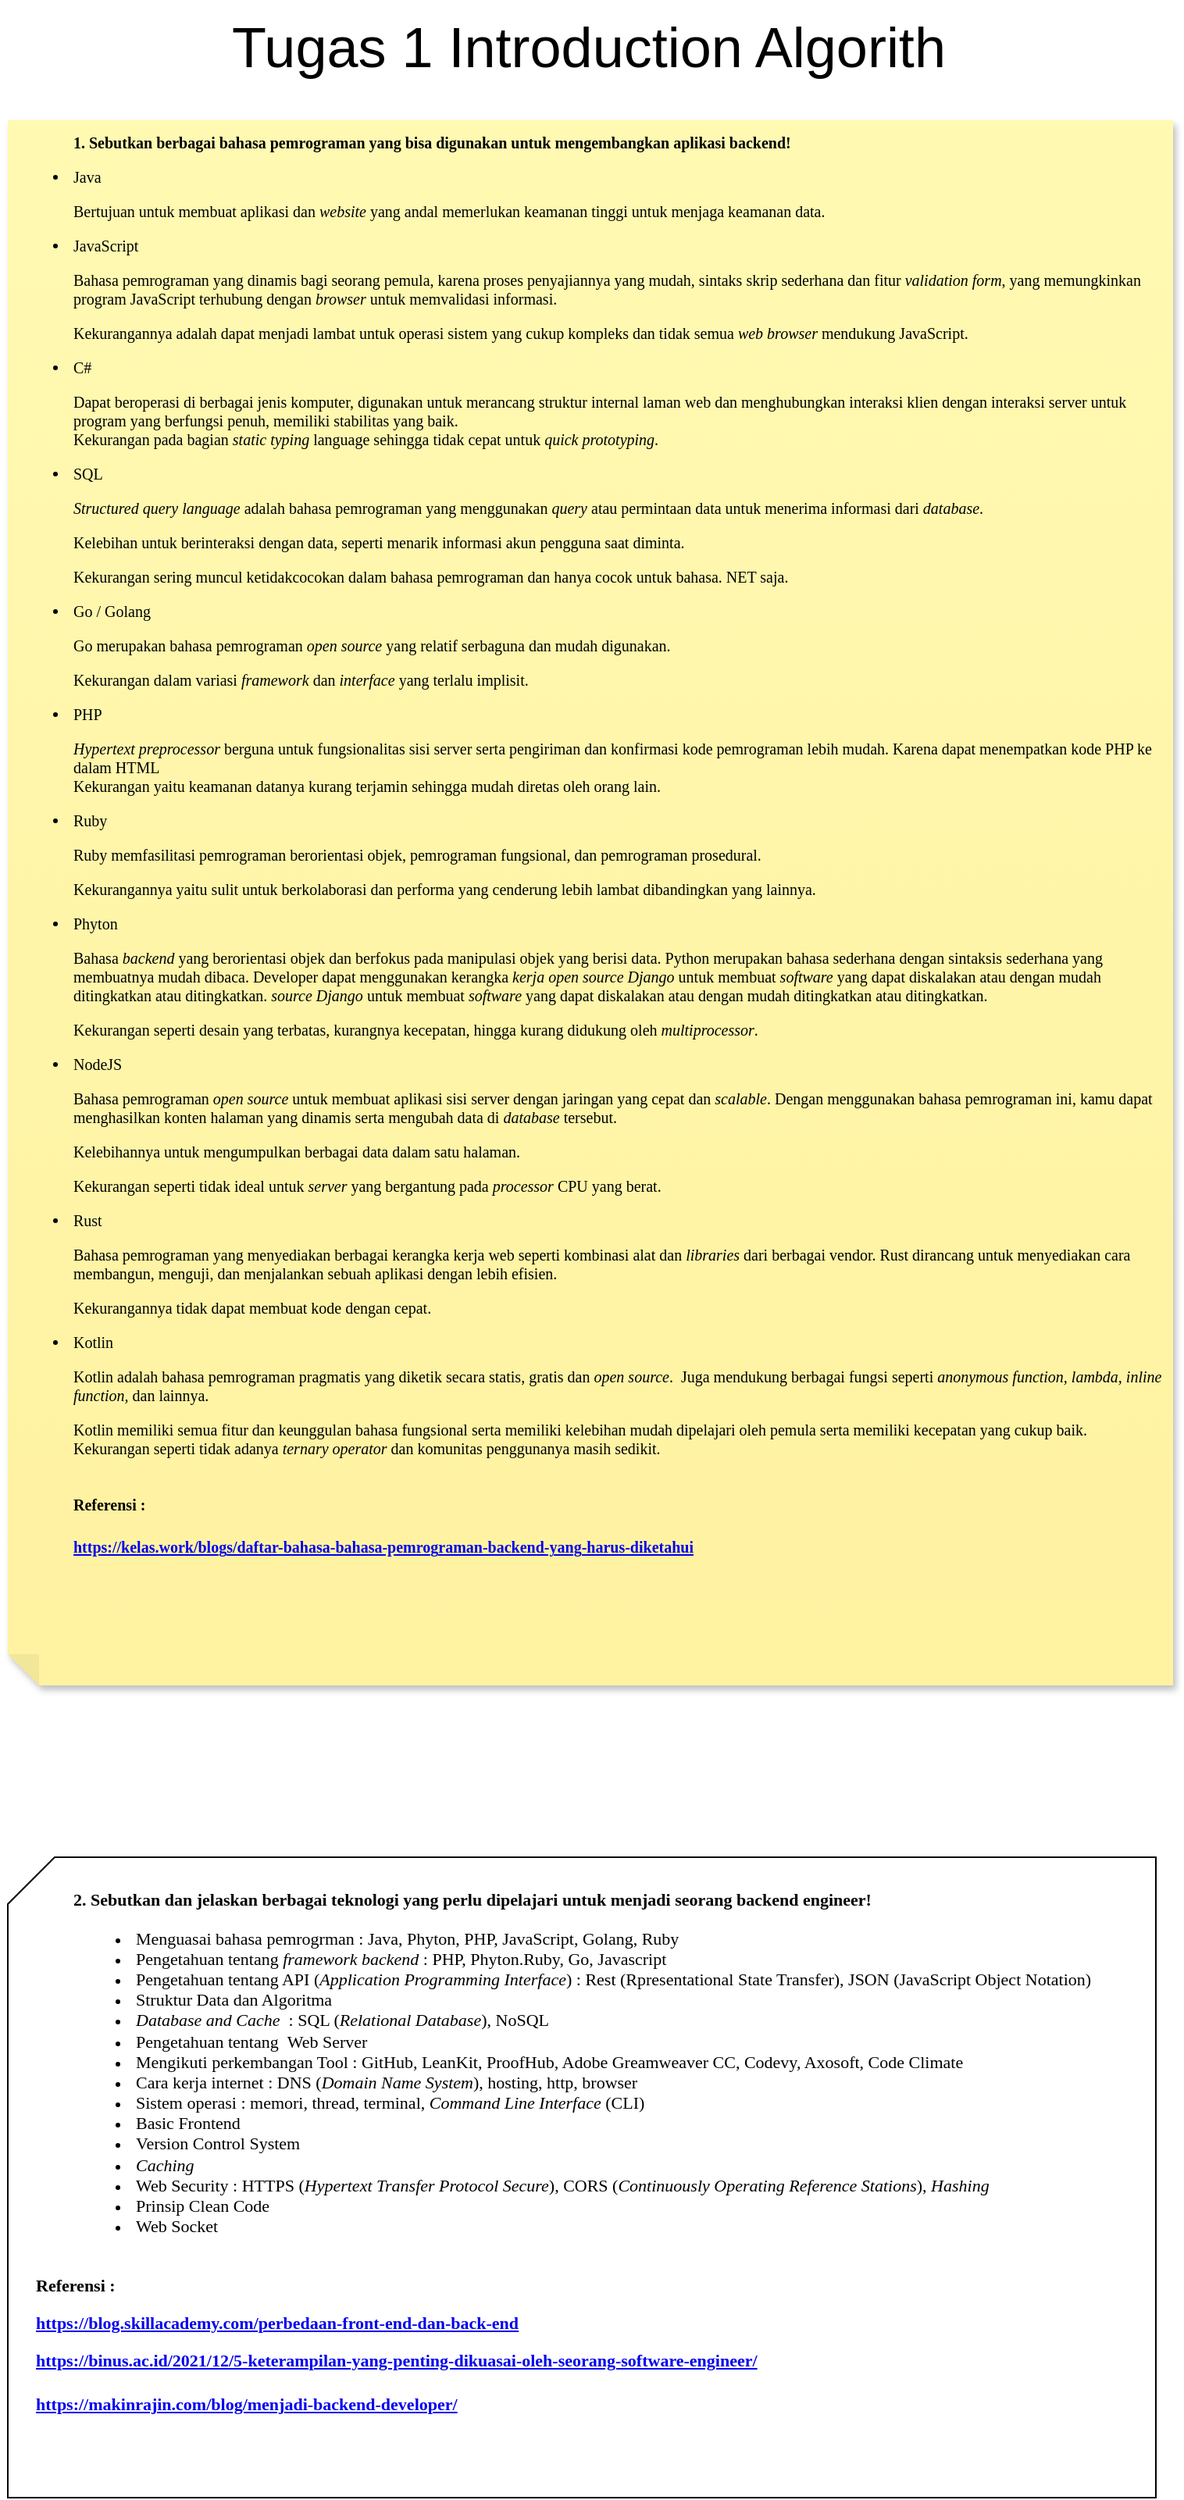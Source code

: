 <mxfile version="21.6.9" type="github">
  <diagram name="Halaman-1" id="sULDYDgB5De0UTiafrHM">
    <mxGraphModel dx="1202" dy="846" grid="1" gridSize="10" guides="1" tooltips="1" connect="1" arrows="1" fold="1" page="1" pageScale="1" pageWidth="827" pageHeight="1169" math="0" shadow="0">
      <root>
        <mxCell id="0" />
        <mxCell id="1" parent="0" />
        <mxCell id="Q0Hcy1KL047lVdsbwjJ6-1" value="&lt;font style=&quot;font-size: 36px;&quot;&gt;Tugas 1 Introduction Algorith&lt;/font&gt;" style="text;strokeColor=none;align=center;fillColor=none;html=1;verticalAlign=middle;whiteSpace=wrap;rounded=0;" parent="1" vertex="1">
          <mxGeometry x="169" y="41" width="490" height="60" as="geometry" />
        </mxCell>
        <mxCell id="Q0Hcy1KL047lVdsbwjJ6-2" value="&lt;blockquote style=&quot;margin: 0 0 0 40px; border: none; padding: 0px;&quot;&gt;&lt;b style=&quot;font-size: 10px; font-family: &amp;quot;Times New Roman&amp;quot;; background-color: initial;&quot;&gt;1. Sebutkan berbagai bahasa pemrograman yang bisa digunakan untuk mengembangkan aplikasi backend!&lt;/b&gt;&lt;/blockquote&gt;&lt;div style=&quot;font-size: 10px;&quot;&gt;&lt;ul style=&quot;&quot;&gt;&lt;li&gt;&lt;font style=&quot;font-size: 10px;&quot; face=&quot;Times New Roman&quot;&gt;Java&lt;/font&gt;&lt;/li&gt;&lt;/ul&gt;&lt;/div&gt;&lt;blockquote style=&quot;margin: 0px 0px 0px 40px; border: none; padding: 0px; font-size: 10px;&quot;&gt;&lt;div style=&quot;&quot;&gt;&lt;div style=&quot;&quot;&gt;&lt;p style=&quot;margin-bottom: 0.0pt; background-image: initial; background-position: initial; background-size: initial; background-repeat: initial; background-attachment: initial; background-origin: initial; background-clip: initial;&quot; class=&quot;MsoNormal&quot;&gt;&lt;font style=&quot;font-size: 10px;&quot; face=&quot;Times New Roman&quot;&gt;Bertujuan untuk membuat aplikasi dan&amp;nbsp;&lt;i&gt;website&lt;/i&gt;&amp;nbsp;yang andal memerlukan keamanan tinggi untuk menjaga keamanan data.&lt;/font&gt;&lt;/p&gt;&lt;/div&gt;&lt;/div&gt;&lt;/blockquote&gt;&lt;div style=&quot;font-size: 10px;&quot;&gt;&lt;ul style=&quot;&quot;&gt;&lt;li&gt;&lt;font style=&quot;font-size: 10px;&quot; face=&quot;Times New Roman&quot;&gt;JavaScript&lt;/font&gt;&lt;/li&gt;&lt;/ul&gt;&lt;/div&gt;&lt;blockquote style=&quot;margin: 0px 0px 0px 40px; border: none; padding: 0px; font-size: 10px;&quot;&gt;&lt;div style=&quot;&quot;&gt;&lt;div style=&quot;&quot;&gt;&lt;p style=&quot;margin-bottom: 0.0pt; background-image: initial; background-position: initial; background-size: initial; background-repeat: initial; background-attachment: initial; background-origin: initial; background-clip: initial;&quot; class=&quot;MsoNormal&quot;&gt;&lt;font face=&quot;Times New Roman&quot; style=&quot;font-size: 10px;&quot;&gt;&lt;font style=&quot;font-size: 10px;&quot;&gt;Bahasa pemrograman yang dinamis bagi seorang pemula, karena proses penyajiannya yang mudah,&amp;nbsp;sintaks skrip sederhana dan fitur&amp;nbsp;&lt;i&gt;validation form&lt;/i&gt;, yang memungkinkan program JavaScript terhubung dengan&amp;nbsp;&lt;i&gt;browser&lt;/i&gt;&amp;nbsp;untuk&amp;nbsp;&lt;/font&gt;&lt;span style=&quot;background-color: initial;&quot;&gt;memvalidasi informasi.&amp;nbsp;&lt;/span&gt;&lt;/font&gt;&lt;/p&gt;&lt;/div&gt;&lt;/div&gt;&lt;/blockquote&gt;&lt;blockquote style=&quot;margin: 0px 0px 0px 40px; border: none; padding: 0px; font-size: 10px;&quot;&gt;&lt;div style=&quot;&quot;&gt;&lt;div style=&quot;&quot;&gt;&lt;p style=&quot;margin-bottom: 0.0pt; background-image: initial; background-position: initial; background-size: initial; background-repeat: initial; background-attachment: initial; background-origin: initial; background-clip: initial;&quot; class=&quot;MsoNormal&quot;&gt;&lt;font style=&quot;font-size: 10px;&quot; face=&quot;Times New Roman&quot;&gt;&lt;span style=&quot;background-color: initial;&quot;&gt;Kekurangannya adalah dapat menjadi lambat untuk operasi sistem yang cukup kompleks dan tidak semua&amp;nbsp;&lt;/span&gt;&lt;i style=&quot;background-color: initial;&quot;&gt;web browser&lt;/i&gt;&lt;span style=&quot;background-color: initial;&quot;&gt;&amp;nbsp;mendukung JavaScript.&lt;/span&gt;&lt;/font&gt;&lt;/p&gt;&lt;/div&gt;&lt;/div&gt;&lt;/blockquote&gt;&lt;div style=&quot;font-size: 10px;&quot;&gt;&lt;ul style=&quot;&quot;&gt;&lt;li&gt;&lt;font style=&quot;font-size: 10px;&quot; face=&quot;Times New Roman&quot;&gt;C#&lt;/font&gt;&lt;/li&gt;&lt;/ul&gt;&lt;/div&gt;&lt;blockquote style=&quot;margin: 0px 0px 0px 40px; border: none; padding: 0px; font-size: 10px;&quot;&gt;&lt;div style=&quot;&quot;&gt;&lt;div style=&quot;&quot;&gt;&lt;p style=&quot;margin-bottom: 0.0pt; background-image: initial; background-position: initial; background-size: initial; background-repeat: initial; background-attachment: initial; background-origin: initial; background-clip: initial;&quot; class=&quot;MsoNormal&quot;&gt;&lt;font style=&quot;font-size: 10px;&quot; face=&quot;Times New Roman&quot;&gt;Dapat beroperasi di berbagai jenis komputer, digunakan untuk merancang struktur internal laman web dan menghubungkan interaksi klien dengan interaksi server untuk program yang berfungsi penuh, memiliki stabilitas yang baik.&lt;/font&gt;&lt;/p&gt;&lt;/div&gt;&lt;/div&gt;&lt;/blockquote&gt;&lt;blockquote style=&quot;margin: 0px 0px 0px 40px; border: none; padding: 0px; font-size: 10px;&quot;&gt;&lt;div style=&quot;&quot;&gt;&lt;div style=&quot;&quot;&gt;&lt;font style=&quot;font-size: 10px;&quot; face=&quot;Times New Roman&quot;&gt;&lt;span style=&quot;line-height: 115%;&quot;&gt;Kekurangan pada bagian&amp;nbsp;&lt;i&gt;static typing&lt;/i&gt;&amp;nbsp;language sehingga tidak cepat untuk&amp;nbsp;&lt;i&gt;quick prototyping&lt;/i&gt;.&lt;/span&gt;&lt;/font&gt;&lt;/div&gt;&lt;/div&gt;&lt;/blockquote&gt;&lt;div style=&quot;font-size: 10px;&quot;&gt;&lt;ul style=&quot;&quot;&gt;&lt;li&gt;&lt;font style=&quot;font-size: 10px;&quot; face=&quot;Times New Roman&quot;&gt;SQL&lt;/font&gt;&lt;/li&gt;&lt;/ul&gt;&lt;/div&gt;&lt;blockquote style=&quot;margin: 0px 0px 0px 40px; border: none; padding: 0px; font-size: 10px;&quot;&gt;&lt;div style=&quot;&quot;&gt;&lt;div style=&quot;&quot;&gt;&lt;p style=&quot;margin-bottom: 0.0pt; background-image: initial; background-position: initial; background-size: initial; background-repeat: initial; background-attachment: initial; background-origin: initial; background-clip: initial;&quot; class=&quot;MsoNormal&quot;&gt;&lt;font style=&quot;font-size: 10px;&quot; face=&quot;Times New Roman&quot;&gt;&lt;i&gt;Structured query language&lt;/i&gt;&lt;span style=&quot;line-height: 115%;&quot;&gt;&amp;nbsp;adalah bahasa pemrograman yang menggunakan&amp;nbsp;&lt;i&gt;query&lt;/i&gt;&amp;nbsp;atau permintaan data untuk menerima informasi dari&amp;nbsp;&lt;i&gt;database&lt;/i&gt;.&amp;nbsp;&lt;/span&gt;&lt;/font&gt;&lt;/p&gt;&lt;/div&gt;&lt;/div&gt;&lt;/blockquote&gt;&lt;blockquote style=&quot;margin: 0px 0px 0px 40px; border: none; padding: 0px; font-size: 10px;&quot;&gt;&lt;div style=&quot;&quot;&gt;&lt;div style=&quot;&quot;&gt;&lt;p style=&quot;margin-bottom: 0.0pt; background-image: initial; background-position: initial; background-size: initial; background-repeat: initial; background-attachment: initial; background-origin: initial; background-clip: initial;&quot; class=&quot;MsoNormal&quot;&gt;&lt;span style=&quot;line-height: 115%;&quot;&gt;&lt;font style=&quot;font-size: 10px;&quot; face=&quot;Times New Roman&quot;&gt;Kelebihan untuk berinteraksi dengan data, seperti menarik informasi akun pengguna saat diminta.&amp;nbsp;&lt;/font&gt;&lt;/span&gt;&lt;/p&gt;&lt;/div&gt;&lt;/div&gt;&lt;/blockquote&gt;&lt;blockquote style=&quot;margin: 0px 0px 0px 40px; border: none; padding: 0px; font-size: 10px;&quot;&gt;&lt;div style=&quot;&quot;&gt;&lt;div style=&quot;&quot;&gt;&lt;p style=&quot;margin-bottom: 0.0pt; background-image: initial; background-position: initial; background-size: initial; background-repeat: initial; background-attachment: initial; background-origin: initial; background-clip: initial;&quot; class=&quot;MsoNormal&quot;&gt;&lt;span style=&quot;line-height: 115%;&quot;&gt;&lt;font style=&quot;font-size: 10px;&quot; face=&quot;Times New Roman&quot;&gt;Kekurangan sering muncul ketidakcocokan dalam bahasa pemrograman dan hanya cocok untuk bahasa. NET saja.&lt;/font&gt;&lt;/span&gt;&lt;/p&gt;&lt;/div&gt;&lt;/div&gt;&lt;/blockquote&gt;&lt;div style=&quot;font-size: 10px;&quot;&gt;&lt;ul style=&quot;&quot;&gt;&lt;li&gt;&lt;font style=&quot;font-size: 10px;&quot; face=&quot;Times New Roman&quot;&gt;Go / Golang&lt;/font&gt;&lt;/li&gt;&lt;/ul&gt;&lt;/div&gt;&lt;blockquote style=&quot;margin: 0px 0px 0px 40px; border: none; padding: 0px; font-size: 10px;&quot;&gt;&lt;div style=&quot;&quot;&gt;&lt;div style=&quot;&quot;&gt;&lt;p style=&quot;margin-bottom: 0.0pt; background-image: initial; background-position: initial; background-size: initial; background-repeat: initial; background-attachment: initial; background-origin: initial; background-clip: initial;&quot; class=&quot;MsoNormal&quot;&gt;&lt;font style=&quot;font-size: 10px;&quot; face=&quot;Times New Roman&quot;&gt;Go merupakan bahasa pemrograman &lt;i&gt;open source&lt;/i&gt; yang relatif serbaguna dan mudah digunakan.&lt;/font&gt;&lt;/p&gt;&lt;/div&gt;&lt;/div&gt;&lt;/blockquote&gt;&lt;blockquote style=&quot;margin: 0px 0px 0px 40px; border: none; padding: 0px; font-size: 10px;&quot;&gt;&lt;div style=&quot;&quot;&gt;&lt;div style=&quot;&quot;&gt;&lt;p style=&quot;margin-bottom: 0.0pt; background-image: initial; background-position: initial; background-size: initial; background-repeat: initial; background-attachment: initial; background-origin: initial; background-clip: initial;&quot; class=&quot;MsoNormal&quot;&gt;&lt;span style=&quot;line-height: 115%;&quot;&gt;&lt;font style=&quot;font-size: 10px;&quot; face=&quot;Times New Roman&quot;&gt;Kekurangan dalam variasi&amp;nbsp;&lt;i style=&quot;&quot;&gt;framework&lt;/i&gt; dan &lt;i style=&quot;&quot;&gt;interface&lt;/i&gt; yang terlalu implisit.&lt;/font&gt;&lt;/span&gt;&lt;/p&gt;&lt;/div&gt;&lt;/div&gt;&lt;/blockquote&gt;&lt;div style=&quot;font-size: 10px;&quot;&gt;&lt;ul style=&quot;&quot;&gt;&lt;li&gt;&lt;font style=&quot;font-size: 10px;&quot; face=&quot;Times New Roman&quot;&gt;PHP&lt;/font&gt;&lt;/li&gt;&lt;/ul&gt;&lt;/div&gt;&lt;blockquote style=&quot;margin: 0px 0px 0px 40px; border: none; padding: 0px; font-size: 10px;&quot;&gt;&lt;div style=&quot;&quot;&gt;&lt;div style=&quot;&quot;&gt;&lt;p style=&quot;margin-bottom: 0.0pt; background-image: initial; background-position: initial; background-size: initial; background-repeat: initial; background-attachment: initial; background-origin: initial; background-clip: initial;&quot; class=&quot;MsoNormal&quot;&gt;&lt;font face=&quot;Times New Roman&quot; style=&quot;font-size: 10px;&quot;&gt;&lt;i&gt;Hypertext preprocessor&lt;/i&gt;&lt;span style=&quot;line-height: 115%;&quot;&gt; berguna untuk fungsionalitas sisi server serta pengiriman dan konfirmasi kode pemrograman lebih mudah. Karena dapat menempatkan kode PHP ke dalam HTML&lt;/span&gt;&lt;/font&gt;&lt;/p&gt;&lt;/div&gt;&lt;/div&gt;&lt;/blockquote&gt;&lt;blockquote style=&quot;margin: 0px 0px 0px 40px; border: none; padding: 0px; font-size: 10px;&quot;&gt;&lt;div style=&quot;&quot;&gt;&lt;div style=&quot;&quot;&gt;&lt;font face=&quot;Times New Roman&quot; style=&quot;font-size: 10px;&quot;&gt;&lt;span style=&quot;line-height: 115%;&quot;&gt;Kekurangan yaitu keamanan datanya kurang terjamin sehingga mudah diretas oleh orang lain.&lt;/span&gt;&lt;/font&gt;&lt;/div&gt;&lt;/div&gt;&lt;/blockquote&gt;&lt;div style=&quot;font-size: 10px;&quot;&gt;&lt;ul style=&quot;&quot;&gt;&lt;li&gt;&lt;font style=&quot;font-size: 10px;&quot; face=&quot;Times New Roman&quot;&gt;Ruby&lt;/font&gt;&lt;/li&gt;&lt;/ul&gt;&lt;/div&gt;&lt;blockquote style=&quot;margin: 0px 0px 0px 40px; border: none; padding: 0px; font-size: 10px;&quot;&gt;&lt;div style=&quot;&quot;&gt;&lt;div style=&quot;&quot;&gt;&lt;p style=&quot;margin-bottom: 0.0pt; background-image: initial; background-position: initial; background-size: initial; background-repeat: initial; background-attachment: initial; background-origin: initial; background-clip: initial;&quot; class=&quot;MsoNormal&quot;&gt;&lt;font face=&quot;Times New Roman&quot; style=&quot;font-size: 10px;&quot;&gt;Ruby memfasilitasi pemrograman berorientasi objek, pemrograman fungsional, dan pemrograman prosedural. &lt;/font&gt;&lt;/p&gt;&lt;/div&gt;&lt;/div&gt;&lt;/blockquote&gt;&lt;blockquote style=&quot;margin: 0px 0px 0px 40px; border: none; padding: 0px; font-size: 10px;&quot;&gt;&lt;div style=&quot;&quot;&gt;&lt;div style=&quot;&quot;&gt;&lt;p style=&quot;margin-bottom: 0.0pt; background-image: initial; background-position: initial; background-size: initial; background-repeat: initial; background-attachment: initial; background-origin: initial; background-clip: initial;&quot; class=&quot;MsoNormal&quot;&gt;&lt;span style=&quot;line-height: 115%;&quot;&gt;&lt;font face=&quot;Times New Roman&quot; style=&quot;font-size: 10px;&quot;&gt;Kekurangannya yaitu sulit untuk berkolaborasi dan performa yang cenderung lebih lambat dibandingkan yang lainnya.&lt;/font&gt;&lt;/span&gt;&lt;/p&gt;&lt;/div&gt;&lt;/div&gt;&lt;/blockquote&gt;&lt;div style=&quot;font-size: 10px;&quot;&gt;&lt;ul style=&quot;&quot;&gt;&lt;li&gt;&lt;font style=&quot;font-size: 10px;&quot; face=&quot;Times New Roman&quot;&gt;Phyton&lt;/font&gt;&lt;/li&gt;&lt;/ul&gt;&lt;/div&gt;&lt;blockquote style=&quot;margin: 0px 0px 0px 40px; border: none; padding: 0px; font-size: 10px;&quot;&gt;&lt;div style=&quot;&quot;&gt;&lt;div style=&quot;&quot;&gt;&lt;p style=&quot;background-image: initial; background-position: initial; background-size: initial; background-repeat: initial; background-attachment: initial; background-origin: initial; background-clip: initial;&quot; class=&quot;MsoNormal&quot;&gt;&lt;font face=&quot;Times New Roman&quot; style=&quot;font-size: 10px;&quot;&gt;&lt;font style=&quot;font-size: 10px;&quot;&gt;Bahasa&amp;nbsp;&lt;i&gt;backend &lt;/i&gt;yang berorientasi objek dan berfokus pada manipulasi objek yang berisi data. Python merupakan bahasa sederhana dengan sintaksis sederhana yang membuatnya mudah dibaca. Developer dapat menggunakan kerangka &lt;/font&gt;&lt;font style=&quot;font-size: 10px;&quot;&gt;&lt;i&gt;kerja open source Django&lt;/i&gt; untuk membuat &lt;i&gt;software&amp;nbsp;&lt;/i&gt;yang dapat diskalakan atau dengan mudah ditingkatkan atau ditingkatkan.&amp;nbsp;&lt;/font&gt;&lt;i style=&quot;background-color: initial;&quot;&gt;source Django&lt;/i&gt;&lt;span style=&quot;background-color: initial;&quot;&gt; untuk membuat &lt;/span&gt;&lt;i style=&quot;background-color: initial;&quot;&gt;software&amp;nbsp;&lt;/i&gt;&lt;span style=&quot;background-color: initial;&quot;&gt;yang dapat diskalakan atau dengan mudah ditingkatkan atau ditingkatkan.&lt;/span&gt;&lt;/font&gt;&lt;/p&gt;&lt;/div&gt;&lt;/div&gt;&lt;/blockquote&gt;&lt;blockquote style=&quot;margin: 0px 0px 0px 40px; border: none; padding: 0px; font-size: 10px;&quot;&gt;&lt;div style=&quot;&quot;&gt;&lt;div style=&quot;&quot;&gt;&lt;font face=&quot;Times New Roman&quot; style=&quot;font-size: 10px;&quot;&gt;&lt;span style=&quot;line-height: 115%;&quot;&gt;Kekurangan seperti desain yang terbatas, kurangnya kecepatan, hingga kurang didukung oleh &lt;i&gt;multiprocessor&lt;/i&gt;.&lt;/span&gt;&lt;/font&gt;&lt;/div&gt;&lt;/div&gt;&lt;/blockquote&gt;&lt;div style=&quot;font-size: 10px;&quot;&gt;&lt;ul style=&quot;&quot;&gt;&lt;li&gt;&lt;font style=&quot;font-size: 10px;&quot; face=&quot;Times New Roman&quot;&gt;NodeJS&lt;/font&gt;&lt;/li&gt;&lt;/ul&gt;&lt;/div&gt;&lt;blockquote style=&quot;margin: 0px 0px 0px 40px; border: none; padding: 0px; font-size: 10px;&quot;&gt;&lt;div style=&quot;&quot;&gt;&lt;div style=&quot;&quot;&gt;&lt;p style=&quot;margin-bottom: 0.0pt; background-image: initial; background-position: initial; background-size: initial; background-repeat: initial; background-attachment: initial; background-origin: initial; background-clip: initial;&quot; class=&quot;MsoNormal&quot;&gt;&lt;font face=&quot;Times New Roman&quot; style=&quot;font-size: 10px;&quot;&gt;Bahasa pemrograman &lt;i&gt;open source&lt;/i&gt; untuk membuat aplikasi sisi server dengan jaringan yang cepat dan &lt;i&gt;scalable&lt;/i&gt;. Dengan menggunakan bahasa pemrograman ini, kamu dapat menghasilkan konten halaman yang dinamis serta mengubah data di &lt;i&gt;database&lt;/i&gt; tersebut.&lt;/font&gt;&lt;/p&gt;&lt;/div&gt;&lt;/div&gt;&lt;/blockquote&gt;&lt;blockquote style=&quot;margin: 0px 0px 0px 40px; border: none; padding: 0px; font-size: 10px;&quot;&gt;&lt;div style=&quot;&quot;&gt;&lt;div style=&quot;&quot;&gt;&lt;p style=&quot;margin-bottom: 0.0pt; background-image: initial; background-position: initial; background-size: initial; background-repeat: initial; background-attachment: initial; background-origin: initial; background-clip: initial;&quot; class=&quot;MsoNormal&quot;&gt;&lt;span style=&quot;line-height: 115%;&quot;&gt;&lt;font face=&quot;Times New Roman&quot; style=&quot;font-size: 10px;&quot;&gt;Kelebihannya untuk mengumpulkan berbagai data dalam satu halaman.&lt;/font&gt;&lt;/span&gt;&lt;/p&gt;&lt;/div&gt;&lt;/div&gt;&lt;/blockquote&gt;&lt;blockquote style=&quot;margin: 0px 0px 0px 40px; border: none; padding: 0px; font-size: 10px;&quot;&gt;&lt;div style=&quot;&quot;&gt;&lt;div style=&quot;&quot;&gt;&lt;p style=&quot;margin-bottom: 0.0pt; background-image: initial; background-position: initial; background-size: initial; background-repeat: initial; background-attachment: initial; background-origin: initial; background-clip: initial;&quot; class=&quot;MsoNormal&quot;&gt;&lt;span style=&quot;line-height: 115%;&quot;&gt;&lt;font face=&quot;Times New Roman&quot; style=&quot;font-size: 10px;&quot;&gt;Kekurangan seperti tidak ideal untuk &lt;i&gt;server&lt;/i&gt; yang bergantung pada &lt;i&gt;processor&lt;/i&gt; CPU yang berat.&lt;/font&gt;&lt;/span&gt;&lt;/p&gt;&lt;/div&gt;&lt;/div&gt;&lt;/blockquote&gt;&lt;div style=&quot;font-size: 10px;&quot;&gt;&lt;ul style=&quot;&quot;&gt;&lt;li&gt;&lt;font face=&quot;Times New Roman&quot; style=&quot;font-size: 10px;&quot;&gt;&lt;span style=&quot;background-color: initial;&quot;&gt;Rust&lt;/span&gt;&lt;br&gt;&lt;/font&gt;&lt;/li&gt;&lt;/ul&gt;&lt;/div&gt;&lt;blockquote style=&quot;margin: 0px 0px 0px 40px; border: none; padding: 0px; font-size: 10px;&quot;&gt;&lt;div style=&quot;&quot;&gt;&lt;div style=&quot;&quot;&gt;&lt;p style=&quot;margin-bottom: 0.0pt; background-image: initial; background-position: initial; background-size: initial; background-repeat: initial; background-attachment: initial; background-origin: initial; background-clip: initial;&quot; class=&quot;MsoNormal&quot;&gt;&lt;font face=&quot;Times New Roman&quot; style=&quot;font-size: 10px;&quot;&gt;Bahasa pemrograman yang menyediakan berbagai kerangka kerja web seperti kombinasi alat dan &lt;i&gt;libraries&lt;/i&gt; dari berbagai vendor. Rust dirancang untuk menyediakan cara membangun, menguji, dan menjalankan sebuah aplikasi dengan lebih efisien.&lt;/font&gt;&lt;/p&gt;&lt;/div&gt;&lt;/div&gt;&lt;/blockquote&gt;&lt;blockquote style=&quot;margin: 0px 0px 0px 40px; border: none; padding: 0px; font-size: 10px;&quot;&gt;&lt;div style=&quot;&quot;&gt;&lt;div style=&quot;&quot;&gt;&lt;p style=&quot;margin-bottom: 0.0pt; background-image: initial; background-position: initial; background-size: initial; background-repeat: initial; background-attachment: initial; background-origin: initial; background-clip: initial;&quot; class=&quot;MsoNormal&quot;&gt;&lt;span style=&quot;line-height: 115%;&quot;&gt;&lt;font face=&quot;Times New Roman&quot; style=&quot;font-size: 10px;&quot;&gt;Kekurangannya tidak dapat membuat kode dengan cepat.&lt;/font&gt;&lt;/span&gt;&lt;/p&gt;&lt;/div&gt;&lt;/div&gt;&lt;/blockquote&gt;&lt;div style=&quot;font-size: 10px;&quot;&gt;&lt;ul style=&quot;&quot;&gt;&lt;li&gt;&lt;font style=&quot;font-size: 10px;&quot; face=&quot;Times New Roman&quot;&gt;Kotlin&lt;/font&gt;&lt;/li&gt;&lt;/ul&gt;&lt;/div&gt;&lt;blockquote style=&quot;margin: 0px 0px 0px 40px; border: none; padding: 0px; font-size: 10px;&quot;&gt;&lt;div style=&quot;&quot;&gt;&lt;div style=&quot;&quot;&gt;&lt;p style=&quot;margin-bottom: 0.0pt; background-image: initial; background-position: initial; background-size: initial; background-repeat: initial; background-attachment: initial; background-origin: initial; background-clip: initial;&quot; class=&quot;MsoNormal&quot;&gt;&lt;font face=&quot;Times New Roman&quot; style=&quot;font-size: 10px;&quot;&gt;&lt;font style=&quot;font-size: 10px;&quot;&gt;Kotlin adalah bahasa pemrograman pragmatis yang diketik secara&amp;nbsp;&lt;/font&gt;&lt;span style=&quot;background-color: initial;&quot;&gt;statis, gratis dan &lt;/span&gt;&lt;i style=&quot;background-color: initial;&quot;&gt;open source&lt;/i&gt;&lt;span style=&quot;background-color: initial;&quot;&gt;.&amp;nbsp; Juga mendukung berbagai fungsi seperti &lt;/span&gt;&lt;i style=&quot;background-color: initial;&quot;&gt;anonymous function, lambda, inline function, &lt;/i&gt;&lt;span style=&quot;background-color: initial;&quot;&gt;dan lainnya.&lt;/span&gt;&lt;/font&gt;&lt;/p&gt;&lt;/div&gt;&lt;/div&gt;&lt;/blockquote&gt;&lt;blockquote style=&quot;margin: 0px 0px 0px 40px; border: none; padding: 0px; font-size: 10px;&quot;&gt;&lt;div style=&quot;&quot;&gt;&lt;div style=&quot;&quot;&gt;&lt;p style=&quot;margin-bottom: 0.0pt;&quot; class=&quot;MsoNormal&quot;&gt;&lt;span style=&quot;line-height: 115%;&quot;&gt;&lt;font face=&quot;Times New Roman&quot; style=&quot;font-size: 10px;&quot;&gt;Kotlin memiliki semua fitur dan keunggulan bahasa fungsional serta memiliki kelebihan mudah dipelajari oleh pemula serta memiliki kecepatan yang cukup baik.&lt;/font&gt;&lt;/span&gt;&lt;/p&gt;&lt;/div&gt;&lt;/div&gt;&lt;/blockquote&gt;&lt;blockquote style=&quot;margin: 0px 0px 0px 40px; border: none; padding: 0px; font-size: 10px;&quot;&gt;&lt;div style=&quot;&quot;&gt;&lt;div style=&quot;&quot;&gt;&lt;font face=&quot;Times New Roman&quot; style=&quot;font-size: 10px;&quot;&gt;&lt;span style=&quot;line-height: 115%;&quot;&gt;&lt;font style=&quot;font-size: 10px;&quot;&gt;Kekurangan seperti tidak adanya &lt;i style=&quot;&quot;&gt;ternary operator&lt;/i&gt; dan komunitas penggunanya masih sedikit.&lt;/font&gt;&lt;/span&gt;&lt;/font&gt;&lt;/div&gt;&lt;div style=&quot;&quot;&gt;&lt;font face=&quot;Times New Roman&quot; style=&quot;font-size: 10px;&quot;&gt;&lt;span style=&quot;line-height: 115%;&quot;&gt;&lt;font style=&quot;font-size: 10px;&quot;&gt;&lt;br&gt;&lt;/font&gt;&lt;/span&gt;&lt;/font&gt;&lt;/div&gt;&lt;div style=&quot;&quot;&gt;&lt;font face=&quot;Times New Roman&quot; style=&quot;font-size: 10px;&quot;&gt;&lt;span style=&quot;line-height: 115%;&quot;&gt;&lt;font style=&quot;font-size: 10px;&quot;&gt;&lt;b&gt;&lt;br&gt;&lt;/b&gt;&lt;/font&gt;&lt;/span&gt;&lt;/font&gt;&lt;/div&gt;&lt;div style=&quot;&quot;&gt;&lt;font face=&quot;Times New Roman&quot; style=&quot;font-size: 10px;&quot;&gt;&lt;span style=&quot;line-height: 115%;&quot;&gt;&lt;font style=&quot;font-size: 10px;&quot;&gt;&lt;b&gt;Referensi :&lt;/b&gt;&lt;/font&gt;&lt;/span&gt;&lt;/font&gt;&lt;/div&gt;&lt;div style=&quot;&quot;&gt;&lt;p style=&quot;background-image: initial; background-position: initial; background-size: initial; background-repeat: initial; background-attachment: initial; background-origin: initial; background-clip: initial;&quot; class=&quot;MsoNormal&quot;&gt;&lt;a href=&quot;https://kelas.work/blogs/daftar-bahasa-bahasa-pemrograman-backend-yang-harus-diketahui&quot;&gt;&lt;b&gt;&lt;font face=&quot;Times New Roman&quot;&gt;https://kelas.work/blogs/daftar-bahasa-bahasa-pemrograman-backend-yang-harus-diketahui&lt;/font&gt;&lt;/b&gt;&lt;/a&gt;&lt;b&gt;&lt;span style=&quot;font-size: 12pt; line-height: 115%; font-family: &amp;quot;Times New Roman&amp;quot;, &amp;quot;serif&amp;quot;;&quot;&gt;&lt;br&gt;&lt;/span&gt;&lt;/b&gt;&lt;/p&gt;&lt;/div&gt;&lt;/div&gt;&lt;/blockquote&gt;" style="shape=note;whiteSpace=wrap;html=1;backgroundOutline=1;fontColor=#000000;darkOpacity=0.05;fillColor=#FFF9B2;strokeColor=none;fillStyle=solid;direction=west;gradientDirection=north;gradientColor=#FFF2A1;shadow=1;size=20;pointerEvents=1;align=left;verticalAlign=top;" parent="1" vertex="1">
          <mxGeometry x="42" y="118" width="746" height="1002" as="geometry" />
        </mxCell>
        <mxCell id="xqPMl2oBilDhSKBT8UUX-6" value="&lt;font style=&quot;font-size: 11px;&quot; face=&quot;Times New Roman&quot;&gt;&lt;br&gt;&lt;/font&gt;&lt;blockquote style=&quot;margin: 0px 0px 0px 40px; border: none; padding: 0px; font-size: 11px;&quot;&gt;&lt;b&gt;&lt;span style=&quot;line-height: 115%;&quot;&gt;&lt;font style=&quot;font-size: 11px;&quot; face=&quot;Times New Roman&quot;&gt;2. Sebutkan dan jelaskan berbagai teknologi yang perlu dipelajari untuk menjadi seorang backend engineer!&lt;/font&gt;&lt;/span&gt;&lt;/b&gt;&lt;/blockquote&gt;&lt;blockquote style=&quot;margin: 0px 0px 0px 40px; border: none; padding: 0px; font-size: 11px;&quot;&gt;&lt;ul style=&quot;&quot;&gt;&lt;li&gt;&lt;font style=&quot;font-size: 11px;&quot; face=&quot;Times New Roman&quot;&gt;&lt;span style=&quot;background-color: initial; text-indent: -18pt;&quot;&gt;Menguasai bahasa pemrogrman : Java, Phyton, PHP, JavaScript, Golang, Ruby&lt;/span&gt;&lt;br&gt;&lt;/font&gt;&lt;/li&gt;&lt;li&gt;&lt;span style=&quot;background-color: initial; text-indent: -18pt;&quot;&gt;&lt;font style=&quot;font-size: 11px;&quot; face=&quot;Times New Roman&quot;&gt;Pengetahuan tentang &lt;i&gt;framework backend &lt;/i&gt;: PHP, Phyton.Ruby, Go, Javascript&lt;br&gt;&lt;/font&gt;&lt;/span&gt;&lt;/li&gt;&lt;li&gt;&lt;span style=&quot;background-color: initial; text-indent: -18pt;&quot;&gt;&lt;font style=&quot;font-size: 11px;&quot; face=&quot;Times New Roman&quot;&gt;Pengetahuan tentang API (&lt;i&gt;Application Programming Interface&lt;/i&gt;) : Rest (Rpresentational State Transfer), JSON (JavaScript Object Notation)&lt;br&gt;&lt;/font&gt;&lt;/span&gt;&lt;/li&gt;&lt;li&gt;&lt;span style=&quot;background-color: initial; text-indent: -18pt;&quot;&gt;&lt;font style=&quot;font-size: 11px;&quot; face=&quot;Times New Roman&quot;&gt;Struktur Data dan Algoritma&lt;br&gt;&lt;/font&gt;&lt;/span&gt;&lt;/li&gt;&lt;li&gt;&lt;span style=&quot;background-color: initial; text-indent: -18pt;&quot;&gt;&lt;font style=&quot;font-size: 11px;&quot; face=&quot;Times New Roman&quot;&gt;&lt;i&gt;Database and Cache &lt;/i&gt;&lt;span style=&quot;line-height: 115%;&quot;&gt;&amp;nbsp;: SQL (&lt;i&gt;Relational Database&lt;/i&gt;), NoSQL&lt;/span&gt;&lt;br&gt;&lt;/font&gt;&lt;/span&gt;&lt;/li&gt;&lt;li&gt;&lt;span style=&quot;background-color: initial; text-indent: -18pt;&quot;&gt;&lt;span style=&quot;line-height: 115%;&quot;&gt;&lt;font style=&quot;font-size: 11px;&quot; face=&quot;Times New Roman&quot;&gt;Pengetahuan tentang &amp;nbsp;Web Server&lt;br&gt;&lt;/font&gt;&lt;/span&gt;&lt;/span&gt;&lt;/li&gt;&lt;li&gt;&lt;span style=&quot;background-color: initial; text-indent: -18pt;&quot;&gt;&lt;span style=&quot;line-height: 115%;&quot;&gt;&lt;font style=&quot;font-size: 11px;&quot; face=&quot;Times New Roman&quot;&gt;Mengikuti perkembangan Tool : GitHub, LeanKit, ProofHub, Adobe Greamweaver CC, Codevy, Axosoft, Code Climate&lt;br&gt;&lt;/font&gt;&lt;/span&gt;&lt;/span&gt;&lt;/li&gt;&lt;li&gt;&lt;span style=&quot;background-color: initial; text-indent: -18pt;&quot;&gt;&lt;span style=&quot;line-height: 115%;&quot;&gt;&lt;font style=&quot;font-size: 11px;&quot; face=&quot;Times New Roman&quot;&gt;Cara kerja internet : DNS (&lt;i&gt;Domain Name System&lt;/i&gt;), hosting, http, browser&lt;br&gt;&lt;/font&gt;&lt;/span&gt;&lt;/span&gt;&lt;/li&gt;&lt;li&gt;&lt;span style=&quot;background-color: initial; text-indent: -18pt;&quot;&gt;&lt;span style=&quot;line-height: 115%;&quot;&gt;&lt;font style=&quot;font-size: 11px;&quot; face=&quot;Times New Roman&quot;&gt;Sistem operasi : memori, thread, terminal, &lt;i&gt;Command Line Interface&lt;/i&gt; (CLI)&lt;br&gt;&lt;/font&gt;&lt;/span&gt;&lt;/span&gt;&lt;/li&gt;&lt;li&gt;&lt;span style=&quot;background-color: initial; text-indent: -18pt;&quot;&gt;&lt;span style=&quot;line-height: 115%;&quot;&gt;&lt;font style=&quot;font-size: 11px;&quot; face=&quot;Times New Roman&quot;&gt;Basic Frontend&lt;br&gt;&lt;/font&gt;&lt;/span&gt;&lt;/span&gt;&lt;/li&gt;&lt;li&gt;&lt;span style=&quot;background-color: initial; text-indent: -18pt;&quot;&gt;&lt;span style=&quot;line-height: 115%;&quot;&gt;&lt;font style=&quot;font-size: 11px;&quot; face=&quot;Times New Roman&quot;&gt;Version Control System&lt;br&gt;&lt;/font&gt;&lt;/span&gt;&lt;/span&gt;&lt;/li&gt;&lt;li&gt;&lt;span style=&quot;background-color: initial; text-indent: -18pt;&quot;&gt;&lt;span style=&quot;line-height: 115%;&quot;&gt;&lt;i&gt;&lt;font style=&quot;font-size: 11px;&quot; face=&quot;Times New Roman&quot;&gt;Caching&lt;/font&gt;&lt;/i&gt;&lt;/span&gt;&lt;/span&gt;&lt;/li&gt;&lt;li&gt;&lt;span style=&quot;background-color: initial; text-indent: -18pt;&quot;&gt;&lt;span style=&quot;line-height: 115%;&quot;&gt;&lt;font style=&quot;font-size: 11px;&quot; face=&quot;Times New Roman&quot;&gt;Web Security : HTTPS (&lt;i&gt;Hypertext Transfer Protocol Secure&lt;/i&gt;), CORS (&lt;i&gt;Continuously Operating Reference Stations&lt;/i&gt;), &lt;i&gt;Hashing&lt;/i&gt;&lt;br&gt;&lt;/font&gt;&lt;/span&gt;&lt;/span&gt;&lt;/li&gt;&lt;li&gt;&lt;span style=&quot;background-color: initial; text-indent: -18pt;&quot;&gt;&lt;span style=&quot;line-height: 115%;&quot;&gt;&lt;font style=&quot;font-size: 11px;&quot; face=&quot;Times New Roman&quot;&gt;Prinsip Clean Code&lt;br&gt;&lt;/font&gt;&lt;/span&gt;&lt;/span&gt;&lt;/li&gt;&lt;li&gt;&lt;span style=&quot;background-color: initial; text-indent: -18pt;&quot;&gt;&lt;span style=&quot;line-height: 115%;&quot;&gt;&lt;font style=&quot;font-size: 11px;&quot; face=&quot;Times New Roman&quot;&gt;Web Socket&lt;/font&gt;&lt;/span&gt;&lt;/span&gt;&lt;/li&gt;&lt;/ul&gt;&lt;div style=&quot;text-indent: -24px;&quot;&gt;&lt;font style=&quot;font-size: 11px;&quot; face=&quot;Times New Roman&quot;&gt;&lt;br&gt;&lt;/font&gt;&lt;/div&gt;&lt;div style=&quot;text-indent: -24px;&quot;&gt;&lt;b&gt;&lt;font style=&quot;font-size: 11px;&quot; face=&quot;Times New Roman&quot;&gt;Referensi :&lt;/font&gt;&lt;/b&gt;&lt;/div&gt;&lt;div style=&quot;text-indent: -24px;&quot;&gt;&lt;p style=&quot;background-image: initial; background-position: initial; background-size: initial; background-repeat: initial; background-attachment: initial; background-origin: initial; background-clip: initial;&quot; class=&quot;MsoNormal&quot;&gt;&lt;a href=&quot;https://blog.skillacademy.com/perbedaan-front-end-dan-back-end&quot;&gt;&lt;b&gt;&lt;font style=&quot;font-size: 11px;&quot; face=&quot;Times New Roman&quot;&gt;https://blog.skillacademy.com/perbedaan-front-end-dan-back-end&lt;/font&gt;&lt;/b&gt;&lt;/a&gt;&lt;/p&gt;&lt;p style=&quot;background-image: initial; background-position: initial; background-size: initial; background-repeat: initial; background-attachment: initial; background-origin: initial; background-clip: initial;&quot; class=&quot;MsoNormal&quot;&gt;&lt;a href=&quot;https://binus.ac.id/2021/12/5-keterampilan-yang-penting-dikuasai-oleh-seorang-software-engineer/&quot;&gt;&lt;b&gt;&lt;span style=&quot;line-height: 115%;&quot;&gt;&lt;font style=&quot;font-size: 11px;&quot; face=&quot;Times New Roman&quot;&gt;https://binus.ac.id/2021/12/5-keterampilan-yang-penting-dikuasai-oleh-seorang-software-engineer/&lt;/font&gt;&lt;/span&gt;&lt;/b&gt;&lt;/a&gt;&lt;/p&gt;&lt;p style=&quot;background-image: initial; background-position: initial; background-size: initial; background-repeat: initial; background-attachment: initial; background-origin: initial; background-clip: initial;&quot; class=&quot;MsoNormal&quot;&gt;&lt;a style=&quot;&quot; href=&quot;https://makinrajin.com/blog/menjadi-backend-developer/&quot;&gt;&lt;b style=&quot;&quot;&gt;&lt;span style=&quot;line-height: 115%;&quot;&gt;&lt;font style=&quot;font-size: 11px;&quot; face=&quot;Times New Roman&quot;&gt;https://makinrajin.com/blog/menjadi-backend-developer/&lt;/font&gt;&lt;/span&gt;&lt;/b&gt;&lt;/a&gt;&lt;b style=&quot;font-size: 11px;&quot;&gt;&lt;span style=&quot;font-size: 12pt; line-height: 115%; font-family: &amp;quot;Times New Roman&amp;quot;, &amp;quot;serif&amp;quot;;&quot;&gt;&lt;br&gt;&lt;/span&gt;&lt;/b&gt;&lt;/p&gt;&lt;/div&gt;&lt;/blockquote&gt;" style="shape=card;whiteSpace=wrap;html=1;verticalAlign=top;align=left;" vertex="1" parent="1">
          <mxGeometry x="42" y="1230" width="735" height="410" as="geometry" />
        </mxCell>
      </root>
    </mxGraphModel>
  </diagram>
</mxfile>
